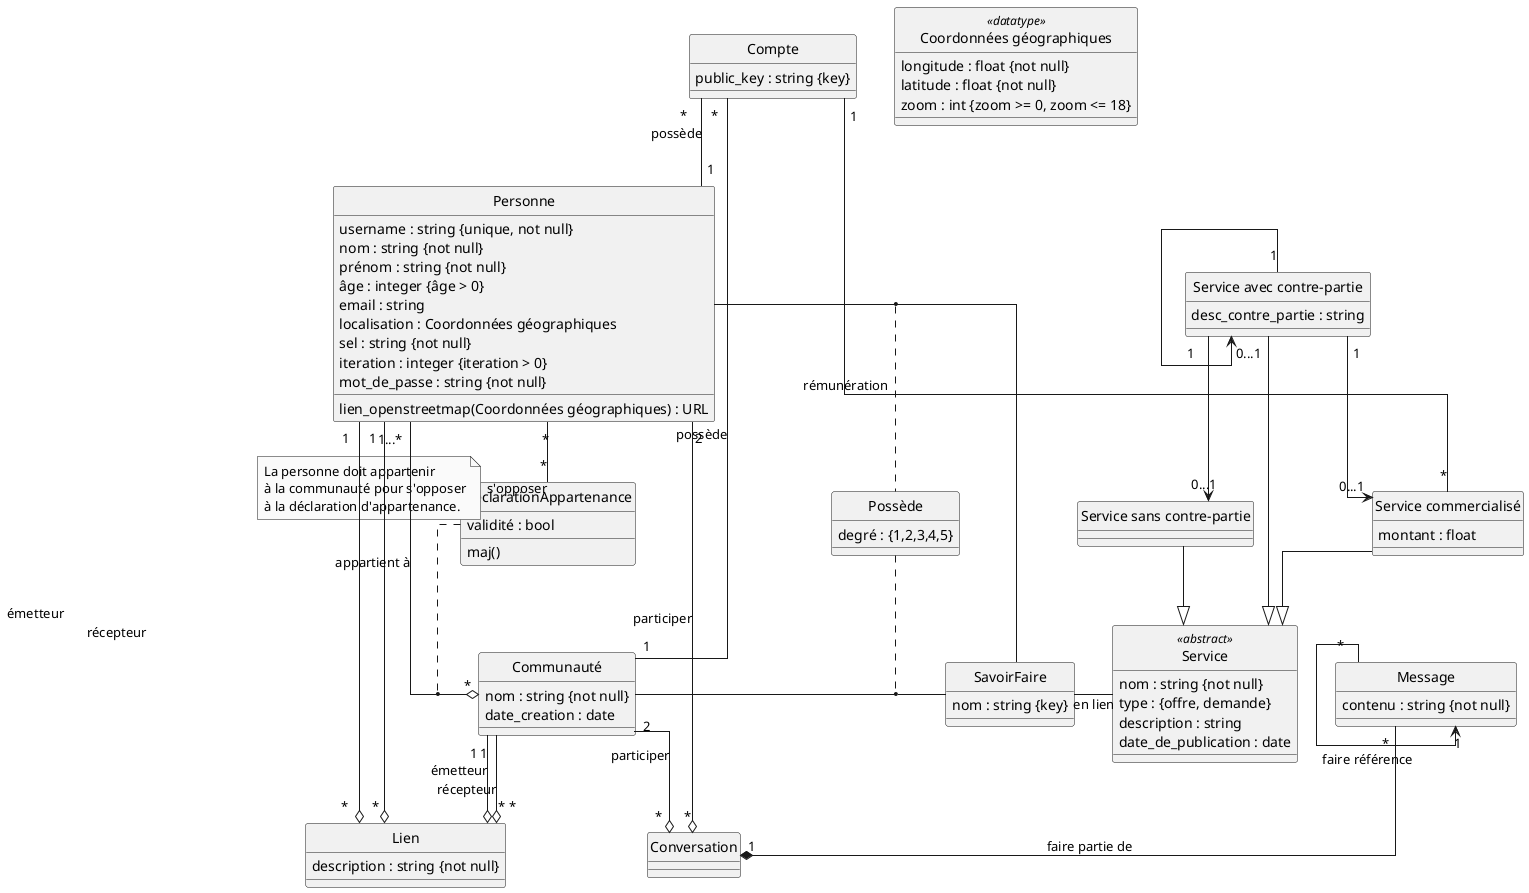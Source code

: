 @startuml
' - PRIVATE
' # PROTECTED
' ~ PACKAGE PRIVATE
' + PUBLIC

' PARAMETERS
skinparam monochrome true
skinparam linetype polyline
skinparam linetype ortho
hide circle
' CUSTOM COMMANDS
!define datatype(x) class "x" <<datatype>>
!define abstract(x) class "x" <<abstract>>
!define association(x) class "x" 
!define classe_associationRight(x,y,z,k) (x, y) k z
!define classe_associationLeft(x,y,z,k) z k (x, y)
' CLASSES CONCRETES
class Communauté {
    nom : string {not null}
    date_creation : date
}
class Personne {
    username : string {unique, not null}
    nom : string {not null}
    prénom : string {not null}
    âge : integer {âge > 0}
    email : string 
    localisation : Coordonnées géographiques
    lien_openstreetmap(Coordonnées géographiques) : URL
    sel : string {not null}
    iteration : integer {iteration > 0}
    mot_de_passe : string {not null}
}
class Compte {
    public_key : string {key}
}
class SavoirFaire {
    nom : string {key}
}
class Lien {
    description : string {not null}
}
class Conversation {

}
class Message {
    contenu : string {not null}
}
' CLASSES ABSTRAITE
abstract(Service) {
    nom : string {not null}
    type : {offre, demande}
    description : string
    date_de_publication : date
}
' CLASSES HERITEES
class "Service commercialisé" {
    montant : float
}
class "Service avec contre-partie" {
    desc_contre_partie : string
}
class "Service sans contre-partie" 
' CLASSES D'ASSOCIATIONS
association(DéclarationAppartenance) {
    validité : bool
    maj()
}
association(Possède) {
    degré : {1,2,3,4,5}
}
' TYPE DE DONNEES
datatype(Coordonnées géographiques)  {
    longitude : float {not null}
    latitude : float {not null}
    zoom : int {zoom >= 0, zoom <= 18}
}

' ASSOCIATIONS SIMPLES BIDIRECTIONNELLES
"Compte" "1" -- "*" "Service commercialisé" : rémunération\t\t\t\t\t\t
"Compte" "*" - "1" "Communauté" : possède
"Compte" "*" -- "1" "Personne" : possède

"Communauté" - "SavoirFaire" 
"Personne" - "SavoirFaire" 
"SavoirFaire" - "Service" : en lien

"Personne" "*" -- "*" "DéclarationAppartenance" : s'opposer
note left on link
La personne doit appartenir
à la communauté pour s'opposer
à la déclaration d'appartenance.
endnote
' ASSOCIATIONS SIMPLES UNIDIRECTIONNELLE
"Service avec contre-partie" "1" -> "   0...1" "Service avec contre-partie"
"Service avec contre-partie" "1" -> "0...1" "Service sans contre-partie"
"Service avec contre-partie" "1" --> "0...1" "Service commercialisé"

"Message" "*" --> "1" "Message" : faire référence
' HERITAGE
"Service commercialisé" --|> "Service"
"Service avec contre-partie" --|> "Service"
"Service sans contre-partie" --|> "Service"

' AGREGATIONS
"Message" "*" --* "1" "Conversation" : faire partie de
' COMPOSITION
"Personne" "1...*" -o "*" "Communauté" : appartient à
"Communauté" "1" --o "*" "Lien" : émetteur
"Communauté" "1" --o "*" "Lien" : récepteur

"Personne" "1" -o "*" "Lien" : émetteur\t\t\t\t\t\t\t\t\t\t\t
"Personne" "1" -o "*" "Lien" : récepteur\t\t\t\t\t\t\t\t\t

"Communauté" "2" --o "*" "Conversation" : participer
"Personne" "2" -o "*" "Conversation" : participer

' CLASSES D'ASSOCIATIONS 
classe_associationLeft(SavoirFaire, Communauté, Possède, .)
classe_associationRight(SavoirFaire, Personne, Possède, .)

classe_associationLeft(Personne, Communauté, DéclarationAppartenance, ..)

@enduml
